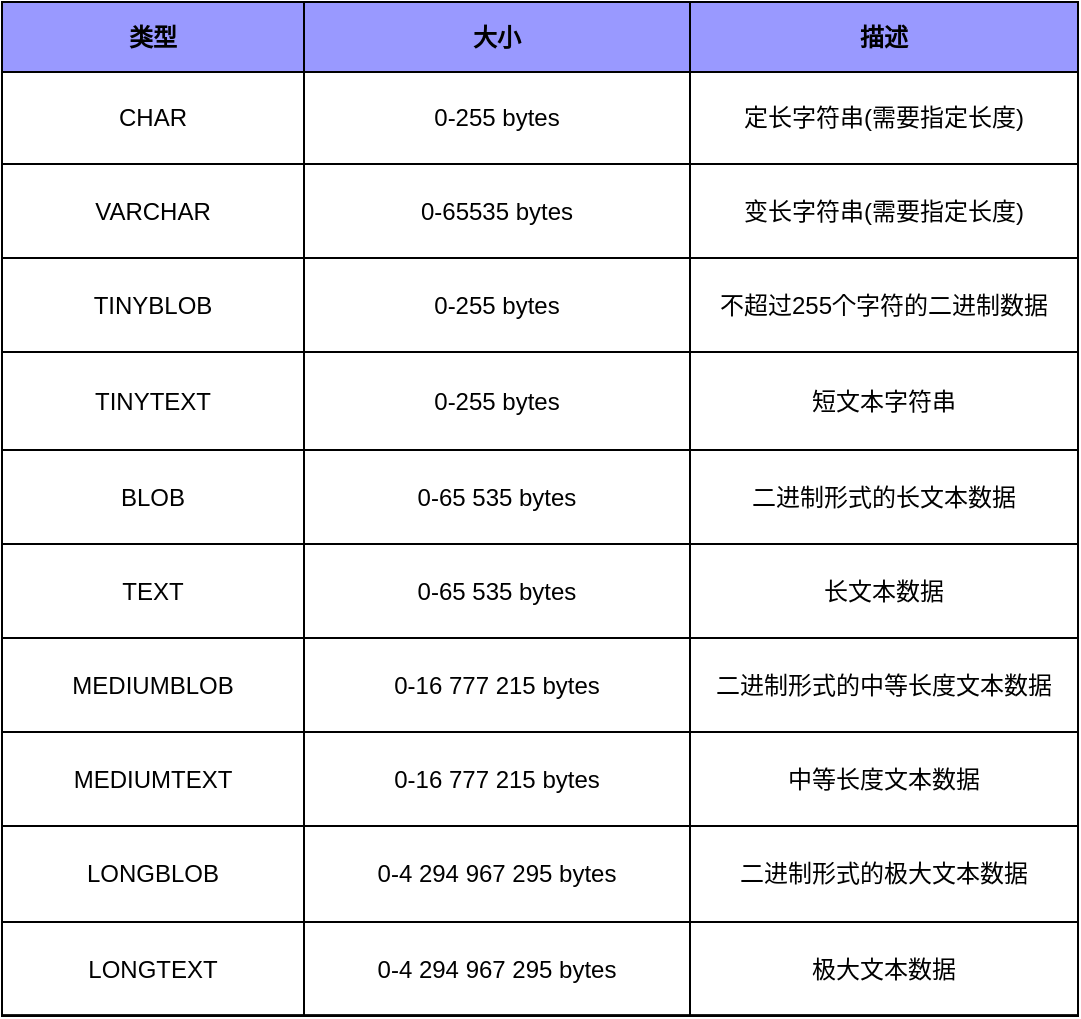 <mxfile version="21.7.4" type="github">
  <diagram name="第 1 页" id="La3xsrKh0Fvg7SyX4pn5">
    <mxGraphModel dx="1061" dy="561" grid="0" gridSize="10" guides="1" tooltips="1" connect="1" arrows="1" fold="1" page="1" pageScale="1" pageWidth="1920" pageHeight="1200" math="0" shadow="0">
      <root>
        <mxCell id="0" />
        <mxCell id="1" parent="0" />
        <mxCell id="JHyvUsusd8ZTiMHK_MZr-21" value="" style="childLayout=tableLayout;recursiveResize=0;shadow=0;fillColor=none;" parent="1" vertex="1">
          <mxGeometry x="436" y="74" width="538" height="506.56" as="geometry" />
        </mxCell>
        <mxCell id="JHyvUsusd8ZTiMHK_MZr-22" value="" style="shape=tableRow;horizontal=0;startSize=0;swimlaneHead=0;swimlaneBody=0;top=0;left=0;bottom=0;right=0;dropTarget=0;collapsible=0;recursiveResize=0;expand=0;fontStyle=0;fillColor=none;strokeColor=inherit;" parent="JHyvUsusd8ZTiMHK_MZr-21" vertex="1">
          <mxGeometry width="538" height="35" as="geometry" />
        </mxCell>
        <mxCell id="JHyvUsusd8ZTiMHK_MZr-23" value="类型" style="connectable=0;recursiveResize=0;strokeColor=inherit;fillColor=#9999FF;align=center;whiteSpace=wrap;html=1;fontStyle=1" parent="JHyvUsusd8ZTiMHK_MZr-22" vertex="1">
          <mxGeometry width="151" height="35" as="geometry">
            <mxRectangle width="151" height="35" as="alternateBounds" />
          </mxGeometry>
        </mxCell>
        <mxCell id="JHyvUsusd8ZTiMHK_MZr-24" value="大小" style="connectable=0;recursiveResize=0;strokeColor=inherit;fillColor=#9999FF;align=center;whiteSpace=wrap;html=1;fontStyle=1" parent="JHyvUsusd8ZTiMHK_MZr-22" vertex="1">
          <mxGeometry x="151" width="193" height="35" as="geometry">
            <mxRectangle width="193" height="35" as="alternateBounds" />
          </mxGeometry>
        </mxCell>
        <mxCell id="JHyvUsusd8ZTiMHK_MZr-25" value="描述" style="connectable=0;recursiveResize=0;strokeColor=inherit;fillColor=#9999FF;align=center;whiteSpace=wrap;html=1;fontStyle=1" parent="JHyvUsusd8ZTiMHK_MZr-22" vertex="1">
          <mxGeometry x="344" width="194" height="35" as="geometry">
            <mxRectangle width="194" height="35" as="alternateBounds" />
          </mxGeometry>
        </mxCell>
        <mxCell id="JHyvUsusd8ZTiMHK_MZr-26" style="shape=tableRow;horizontal=0;startSize=0;swimlaneHead=0;swimlaneBody=0;top=0;left=0;bottom=0;right=0;dropTarget=0;collapsible=0;recursiveResize=0;expand=0;fontStyle=0;fillColor=none;strokeColor=inherit;" parent="JHyvUsusd8ZTiMHK_MZr-21" vertex="1">
          <mxGeometry y="35" width="538" height="46" as="geometry" />
        </mxCell>
        <mxCell id="JHyvUsusd8ZTiMHK_MZr-27" value="CHAR" style="connectable=0;recursiveResize=0;strokeColor=inherit;fillColor=none;align=center;whiteSpace=wrap;html=1;" parent="JHyvUsusd8ZTiMHK_MZr-26" vertex="1">
          <mxGeometry width="151" height="46" as="geometry">
            <mxRectangle width="151" height="46" as="alternateBounds" />
          </mxGeometry>
        </mxCell>
        <mxCell id="JHyvUsusd8ZTiMHK_MZr-28" value="0-255 bytes" style="connectable=0;recursiveResize=0;strokeColor=inherit;fillColor=none;align=center;whiteSpace=wrap;html=1;" parent="JHyvUsusd8ZTiMHK_MZr-26" vertex="1">
          <mxGeometry x="151" width="193" height="46" as="geometry">
            <mxRectangle width="193" height="46" as="alternateBounds" />
          </mxGeometry>
        </mxCell>
        <mxCell id="JHyvUsusd8ZTiMHK_MZr-29" value="定长字符串(需要指定长度)" style="connectable=0;recursiveResize=0;strokeColor=inherit;fillColor=none;align=center;whiteSpace=wrap;html=1;" parent="JHyvUsusd8ZTiMHK_MZr-26" vertex="1">
          <mxGeometry x="344" width="194" height="46" as="geometry">
            <mxRectangle width="194" height="46" as="alternateBounds" />
          </mxGeometry>
        </mxCell>
        <mxCell id="JHyvUsusd8ZTiMHK_MZr-30" style="shape=tableRow;horizontal=0;startSize=0;swimlaneHead=0;swimlaneBody=0;top=0;left=0;bottom=0;right=0;dropTarget=0;collapsible=0;recursiveResize=0;expand=0;fontStyle=0;fillColor=none;strokeColor=inherit;" parent="JHyvUsusd8ZTiMHK_MZr-21" vertex="1">
          <mxGeometry y="81" width="538" height="47" as="geometry" />
        </mxCell>
        <mxCell id="JHyvUsusd8ZTiMHK_MZr-31" value="VARCHAR" style="connectable=0;recursiveResize=0;strokeColor=inherit;fillColor=none;align=center;whiteSpace=wrap;html=1;" parent="JHyvUsusd8ZTiMHK_MZr-30" vertex="1">
          <mxGeometry width="151" height="47" as="geometry">
            <mxRectangle width="151" height="47" as="alternateBounds" />
          </mxGeometry>
        </mxCell>
        <mxCell id="JHyvUsusd8ZTiMHK_MZr-32" value="0-65535 bytes" style="connectable=0;recursiveResize=0;strokeColor=inherit;fillColor=none;align=center;whiteSpace=wrap;html=1;" parent="JHyvUsusd8ZTiMHK_MZr-30" vertex="1">
          <mxGeometry x="151" width="193" height="47" as="geometry">
            <mxRectangle width="193" height="47" as="alternateBounds" />
          </mxGeometry>
        </mxCell>
        <mxCell id="JHyvUsusd8ZTiMHK_MZr-33" value="变长字符串(需要指定长度)" style="connectable=0;recursiveResize=0;strokeColor=inherit;fillColor=none;align=center;whiteSpace=wrap;html=1;" parent="JHyvUsusd8ZTiMHK_MZr-30" vertex="1">
          <mxGeometry x="344" width="194" height="47" as="geometry">
            <mxRectangle width="194" height="47" as="alternateBounds" />
          </mxGeometry>
        </mxCell>
        <mxCell id="JHyvUsusd8ZTiMHK_MZr-34" style="shape=tableRow;horizontal=0;startSize=0;swimlaneHead=0;swimlaneBody=0;top=0;left=0;bottom=0;right=0;dropTarget=0;collapsible=0;recursiveResize=0;expand=0;fontStyle=0;fillColor=none;strokeColor=inherit;" parent="JHyvUsusd8ZTiMHK_MZr-21" vertex="1">
          <mxGeometry y="128" width="538" height="47" as="geometry" />
        </mxCell>
        <mxCell id="JHyvUsusd8ZTiMHK_MZr-35" value="TINYBLOB" style="connectable=0;recursiveResize=0;strokeColor=inherit;fillColor=none;align=center;whiteSpace=wrap;html=1;" parent="JHyvUsusd8ZTiMHK_MZr-34" vertex="1">
          <mxGeometry width="151" height="47" as="geometry">
            <mxRectangle width="151" height="47" as="alternateBounds" />
          </mxGeometry>
        </mxCell>
        <mxCell id="JHyvUsusd8ZTiMHK_MZr-36" value="0-255 bytes" style="connectable=0;recursiveResize=0;strokeColor=inherit;fillColor=none;align=center;whiteSpace=wrap;html=1;" parent="JHyvUsusd8ZTiMHK_MZr-34" vertex="1">
          <mxGeometry x="151" width="193" height="47" as="geometry">
            <mxRectangle width="193" height="47" as="alternateBounds" />
          </mxGeometry>
        </mxCell>
        <mxCell id="JHyvUsusd8ZTiMHK_MZr-37" value="不超过255个字符的二进制数据" style="connectable=0;recursiveResize=0;strokeColor=inherit;fillColor=none;align=center;whiteSpace=wrap;html=1;" parent="JHyvUsusd8ZTiMHK_MZr-34" vertex="1">
          <mxGeometry x="344" width="194" height="47" as="geometry">
            <mxRectangle width="194" height="47" as="alternateBounds" />
          </mxGeometry>
        </mxCell>
        <mxCell id="JHyvUsusd8ZTiMHK_MZr-38" style="shape=tableRow;horizontal=0;startSize=0;swimlaneHead=0;swimlaneBody=0;top=0;left=0;bottom=0;right=0;dropTarget=0;collapsible=0;recursiveResize=0;expand=0;fontStyle=0;fillColor=none;strokeColor=inherit;" parent="JHyvUsusd8ZTiMHK_MZr-21" vertex="1">
          <mxGeometry y="175" width="538" height="49" as="geometry" />
        </mxCell>
        <mxCell id="JHyvUsusd8ZTiMHK_MZr-39" value="TINYTEXT" style="connectable=0;recursiveResize=0;strokeColor=inherit;fillColor=none;align=center;whiteSpace=wrap;html=1;" parent="JHyvUsusd8ZTiMHK_MZr-38" vertex="1">
          <mxGeometry width="151" height="49" as="geometry">
            <mxRectangle width="151" height="49" as="alternateBounds" />
          </mxGeometry>
        </mxCell>
        <mxCell id="JHyvUsusd8ZTiMHK_MZr-40" value="0-255 bytes" style="connectable=0;recursiveResize=0;strokeColor=inherit;fillColor=none;align=center;whiteSpace=wrap;html=1;" parent="JHyvUsusd8ZTiMHK_MZr-38" vertex="1">
          <mxGeometry x="151" width="193" height="49" as="geometry">
            <mxRectangle width="193" height="49" as="alternateBounds" />
          </mxGeometry>
        </mxCell>
        <mxCell id="JHyvUsusd8ZTiMHK_MZr-41" value="短文本字符串" style="connectable=0;recursiveResize=0;strokeColor=inherit;fillColor=none;align=center;whiteSpace=wrap;html=1;" parent="JHyvUsusd8ZTiMHK_MZr-38" vertex="1">
          <mxGeometry x="344" width="194" height="49" as="geometry">
            <mxRectangle width="194" height="49" as="alternateBounds" />
          </mxGeometry>
        </mxCell>
        <mxCell id="JHyvUsusd8ZTiMHK_MZr-42" style="shape=tableRow;horizontal=0;startSize=0;swimlaneHead=0;swimlaneBody=0;top=0;left=0;bottom=0;right=0;dropTarget=0;collapsible=0;recursiveResize=0;expand=0;fontStyle=0;fillColor=none;strokeColor=inherit;" parent="JHyvUsusd8ZTiMHK_MZr-21" vertex="1">
          <mxGeometry y="224" width="538" height="47" as="geometry" />
        </mxCell>
        <mxCell id="JHyvUsusd8ZTiMHK_MZr-43" value="BLOB" style="connectable=0;recursiveResize=0;strokeColor=inherit;fillColor=none;align=center;whiteSpace=wrap;html=1;" parent="JHyvUsusd8ZTiMHK_MZr-42" vertex="1">
          <mxGeometry width="151" height="47" as="geometry">
            <mxRectangle width="151" height="47" as="alternateBounds" />
          </mxGeometry>
        </mxCell>
        <mxCell id="JHyvUsusd8ZTiMHK_MZr-44" value="0-65 535 bytes" style="connectable=0;recursiveResize=0;strokeColor=inherit;fillColor=none;align=center;whiteSpace=wrap;html=1;" parent="JHyvUsusd8ZTiMHK_MZr-42" vertex="1">
          <mxGeometry x="151" width="193" height="47" as="geometry">
            <mxRectangle width="193" height="47" as="alternateBounds" />
          </mxGeometry>
        </mxCell>
        <mxCell id="JHyvUsusd8ZTiMHK_MZr-45" value="二进制形式的长文本数据" style="connectable=0;recursiveResize=0;strokeColor=inherit;fillColor=none;align=center;whiteSpace=wrap;html=1;" parent="JHyvUsusd8ZTiMHK_MZr-42" vertex="1">
          <mxGeometry x="344" width="194" height="47" as="geometry">
            <mxRectangle width="194" height="47" as="alternateBounds" />
          </mxGeometry>
        </mxCell>
        <mxCell id="JHyvUsusd8ZTiMHK_MZr-46" style="shape=tableRow;horizontal=0;startSize=0;swimlaneHead=0;swimlaneBody=0;top=0;left=0;bottom=0;right=0;dropTarget=0;collapsible=0;recursiveResize=0;expand=0;fontStyle=0;fillColor=none;strokeColor=inherit;" parent="JHyvUsusd8ZTiMHK_MZr-21" vertex="1">
          <mxGeometry y="271" width="538" height="47" as="geometry" />
        </mxCell>
        <mxCell id="JHyvUsusd8ZTiMHK_MZr-47" value="TEXT" style="connectable=0;recursiveResize=0;strokeColor=inherit;fillColor=none;align=center;whiteSpace=wrap;html=1;" parent="JHyvUsusd8ZTiMHK_MZr-46" vertex="1">
          <mxGeometry width="151" height="47" as="geometry">
            <mxRectangle width="151" height="47" as="alternateBounds" />
          </mxGeometry>
        </mxCell>
        <mxCell id="JHyvUsusd8ZTiMHK_MZr-48" value="0-65 535 bytes" style="connectable=0;recursiveResize=0;strokeColor=inherit;fillColor=none;align=center;whiteSpace=wrap;html=1;" parent="JHyvUsusd8ZTiMHK_MZr-46" vertex="1">
          <mxGeometry x="151" width="193" height="47" as="geometry">
            <mxRectangle width="193" height="47" as="alternateBounds" />
          </mxGeometry>
        </mxCell>
        <mxCell id="JHyvUsusd8ZTiMHK_MZr-49" value="长文本数据" style="connectable=0;recursiveResize=0;strokeColor=inherit;fillColor=none;align=center;whiteSpace=wrap;html=1;" parent="JHyvUsusd8ZTiMHK_MZr-46" vertex="1">
          <mxGeometry x="344" width="194" height="47" as="geometry">
            <mxRectangle width="194" height="47" as="alternateBounds" />
          </mxGeometry>
        </mxCell>
        <mxCell id="JHyvUsusd8ZTiMHK_MZr-50" style="shape=tableRow;horizontal=0;startSize=0;swimlaneHead=0;swimlaneBody=0;top=0;left=0;bottom=0;right=0;dropTarget=0;collapsible=0;recursiveResize=0;expand=0;fontStyle=0;fillColor=none;strokeColor=inherit;" parent="JHyvUsusd8ZTiMHK_MZr-21" vertex="1">
          <mxGeometry y="318" width="538" height="47" as="geometry" />
        </mxCell>
        <mxCell id="JHyvUsusd8ZTiMHK_MZr-51" value="MEDIUMBLOB" style="connectable=0;recursiveResize=0;strokeColor=inherit;fillColor=none;align=center;whiteSpace=wrap;html=1;" parent="JHyvUsusd8ZTiMHK_MZr-50" vertex="1">
          <mxGeometry width="151" height="47" as="geometry">
            <mxRectangle width="151" height="47" as="alternateBounds" />
          </mxGeometry>
        </mxCell>
        <mxCell id="JHyvUsusd8ZTiMHK_MZr-52" value="0-16 777 215 bytes" style="connectable=0;recursiveResize=0;strokeColor=inherit;fillColor=none;align=center;whiteSpace=wrap;html=1;" parent="JHyvUsusd8ZTiMHK_MZr-50" vertex="1">
          <mxGeometry x="151" width="193" height="47" as="geometry">
            <mxRectangle width="193" height="47" as="alternateBounds" />
          </mxGeometry>
        </mxCell>
        <mxCell id="JHyvUsusd8ZTiMHK_MZr-53" value="二进制形式的中等长度文本数据" style="connectable=0;recursiveResize=0;strokeColor=inherit;fillColor=none;align=center;whiteSpace=wrap;html=1;" parent="JHyvUsusd8ZTiMHK_MZr-50" vertex="1">
          <mxGeometry x="344" width="194" height="47" as="geometry">
            <mxRectangle width="194" height="47" as="alternateBounds" />
          </mxGeometry>
        </mxCell>
        <mxCell id="JHyvUsusd8ZTiMHK_MZr-54" style="shape=tableRow;horizontal=0;startSize=0;swimlaneHead=0;swimlaneBody=0;top=0;left=0;bottom=0;right=0;dropTarget=0;collapsible=0;recursiveResize=0;expand=0;fontStyle=0;fillColor=none;strokeColor=inherit;" parent="JHyvUsusd8ZTiMHK_MZr-21" vertex="1">
          <mxGeometry y="365" width="538" height="47" as="geometry" />
        </mxCell>
        <mxCell id="JHyvUsusd8ZTiMHK_MZr-55" value="MEDIUMTEXT" style="connectable=0;recursiveResize=0;strokeColor=inherit;fillColor=none;align=center;whiteSpace=wrap;html=1;" parent="JHyvUsusd8ZTiMHK_MZr-54" vertex="1">
          <mxGeometry width="151" height="47" as="geometry">
            <mxRectangle width="151" height="47" as="alternateBounds" />
          </mxGeometry>
        </mxCell>
        <mxCell id="JHyvUsusd8ZTiMHK_MZr-56" value="0-16 777 215 bytes" style="connectable=0;recursiveResize=0;strokeColor=inherit;fillColor=none;align=center;whiteSpace=wrap;html=1;" parent="JHyvUsusd8ZTiMHK_MZr-54" vertex="1">
          <mxGeometry x="151" width="193" height="47" as="geometry">
            <mxRectangle width="193" height="47" as="alternateBounds" />
          </mxGeometry>
        </mxCell>
        <mxCell id="JHyvUsusd8ZTiMHK_MZr-57" value="中等长度文本数据" style="connectable=0;recursiveResize=0;strokeColor=inherit;fillColor=none;align=center;whiteSpace=wrap;html=1;" parent="JHyvUsusd8ZTiMHK_MZr-54" vertex="1">
          <mxGeometry x="344" width="194" height="47" as="geometry">
            <mxRectangle width="194" height="47" as="alternateBounds" />
          </mxGeometry>
        </mxCell>
        <mxCell id="JHyvUsusd8ZTiMHK_MZr-58" style="shape=tableRow;horizontal=0;startSize=0;swimlaneHead=0;swimlaneBody=0;top=0;left=0;bottom=0;right=0;dropTarget=0;collapsible=0;recursiveResize=0;expand=0;fontStyle=0;fillColor=none;strokeColor=inherit;" parent="JHyvUsusd8ZTiMHK_MZr-21" vertex="1">
          <mxGeometry y="412" width="538" height="48" as="geometry" />
        </mxCell>
        <mxCell id="JHyvUsusd8ZTiMHK_MZr-59" value="LONGBLOB" style="connectable=0;recursiveResize=0;strokeColor=inherit;fillColor=none;align=center;whiteSpace=wrap;html=1;" parent="JHyvUsusd8ZTiMHK_MZr-58" vertex="1">
          <mxGeometry width="151" height="48" as="geometry">
            <mxRectangle width="151" height="48" as="alternateBounds" />
          </mxGeometry>
        </mxCell>
        <mxCell id="JHyvUsusd8ZTiMHK_MZr-60" value="0-4 294 967 295 bytes" style="connectable=0;recursiveResize=0;strokeColor=inherit;fillColor=none;align=center;whiteSpace=wrap;html=1;" parent="JHyvUsusd8ZTiMHK_MZr-58" vertex="1">
          <mxGeometry x="151" width="193" height="48" as="geometry">
            <mxRectangle width="193" height="48" as="alternateBounds" />
          </mxGeometry>
        </mxCell>
        <mxCell id="JHyvUsusd8ZTiMHK_MZr-61" value="二进制形式的极大文本数据" style="connectable=0;recursiveResize=0;strokeColor=inherit;fillColor=none;align=center;whiteSpace=wrap;html=1;" parent="JHyvUsusd8ZTiMHK_MZr-58" vertex="1">
          <mxGeometry x="344" width="194" height="48" as="geometry">
            <mxRectangle width="194" height="48" as="alternateBounds" />
          </mxGeometry>
        </mxCell>
        <mxCell id="JHyvUsusd8ZTiMHK_MZr-62" style="shape=tableRow;horizontal=0;startSize=0;swimlaneHead=0;swimlaneBody=0;top=0;left=0;bottom=0;right=0;dropTarget=0;collapsible=0;recursiveResize=0;expand=0;fontStyle=0;fillColor=none;strokeColor=inherit;" parent="JHyvUsusd8ZTiMHK_MZr-21" vertex="1">
          <mxGeometry y="460" width="538" height="47" as="geometry" />
        </mxCell>
        <mxCell id="JHyvUsusd8ZTiMHK_MZr-63" value="LONGTEXT" style="connectable=0;recursiveResize=0;strokeColor=inherit;fillColor=none;align=center;whiteSpace=wrap;html=1;" parent="JHyvUsusd8ZTiMHK_MZr-62" vertex="1">
          <mxGeometry width="151" height="47" as="geometry">
            <mxRectangle width="151" height="47" as="alternateBounds" />
          </mxGeometry>
        </mxCell>
        <mxCell id="JHyvUsusd8ZTiMHK_MZr-64" value="0-4 294 967 295 bytes" style="connectable=0;recursiveResize=0;strokeColor=inherit;fillColor=none;align=center;whiteSpace=wrap;html=1;" parent="JHyvUsusd8ZTiMHK_MZr-62" vertex="1">
          <mxGeometry x="151" width="193" height="47" as="geometry">
            <mxRectangle width="193" height="47" as="alternateBounds" />
          </mxGeometry>
        </mxCell>
        <mxCell id="JHyvUsusd8ZTiMHK_MZr-65" value="极大文本数据" style="connectable=0;recursiveResize=0;strokeColor=inherit;fillColor=none;align=center;whiteSpace=wrap;html=1;" parent="JHyvUsusd8ZTiMHK_MZr-62" vertex="1">
          <mxGeometry x="344" width="194" height="47" as="geometry">
            <mxRectangle width="194" height="47" as="alternateBounds" />
          </mxGeometry>
        </mxCell>
      </root>
    </mxGraphModel>
  </diagram>
</mxfile>
